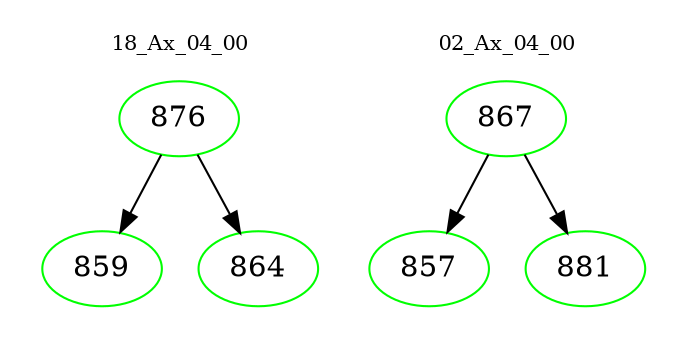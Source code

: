 digraph{
subgraph cluster_0 {
color = white
label = "18_Ax_04_00";
fontsize=10;
T0_876 [label="876", color="green"]
T0_876 -> T0_859 [color="black"]
T0_859 [label="859", color="green"]
T0_876 -> T0_864 [color="black"]
T0_864 [label="864", color="green"]
}
subgraph cluster_1 {
color = white
label = "02_Ax_04_00";
fontsize=10;
T1_867 [label="867", color="green"]
T1_867 -> T1_857 [color="black"]
T1_857 [label="857", color="green"]
T1_867 -> T1_881 [color="black"]
T1_881 [label="881", color="green"]
}
}
